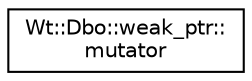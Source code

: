 digraph "Graphical Class Hierarchy"
{
 // LATEX_PDF_SIZE
  edge [fontname="Helvetica",fontsize="10",labelfontname="Helvetica",labelfontsize="10"];
  node [fontname="Helvetica",fontsize="10",shape=record];
  rankdir="LR";
  Node0 [label="Wt::Dbo::weak_ptr::\lmutator",height=0.2,width=0.4,color="black", fillcolor="white", style="filled",URL="$classWt_1_1Dbo_1_1weak__ptr_1_1mutator.html",tooltip=" "];
}
